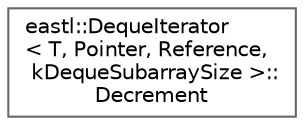 digraph "类继承关系图"
{
 // LATEX_PDF_SIZE
  bgcolor="transparent";
  edge [fontname=Helvetica,fontsize=10,labelfontname=Helvetica,labelfontsize=10];
  node [fontname=Helvetica,fontsize=10,shape=box,height=0.2,width=0.4];
  rankdir="LR";
  Node0 [id="Node000000",label="eastl::DequeIterator\l\< T, Pointer, Reference,\l kDequeSubarraySize \>::\lDecrement",height=0.2,width=0.4,color="grey40", fillcolor="white", style="filled",URL="$structeastl_1_1_deque_iterator_1_1_decrement.html",tooltip=" "];
}
